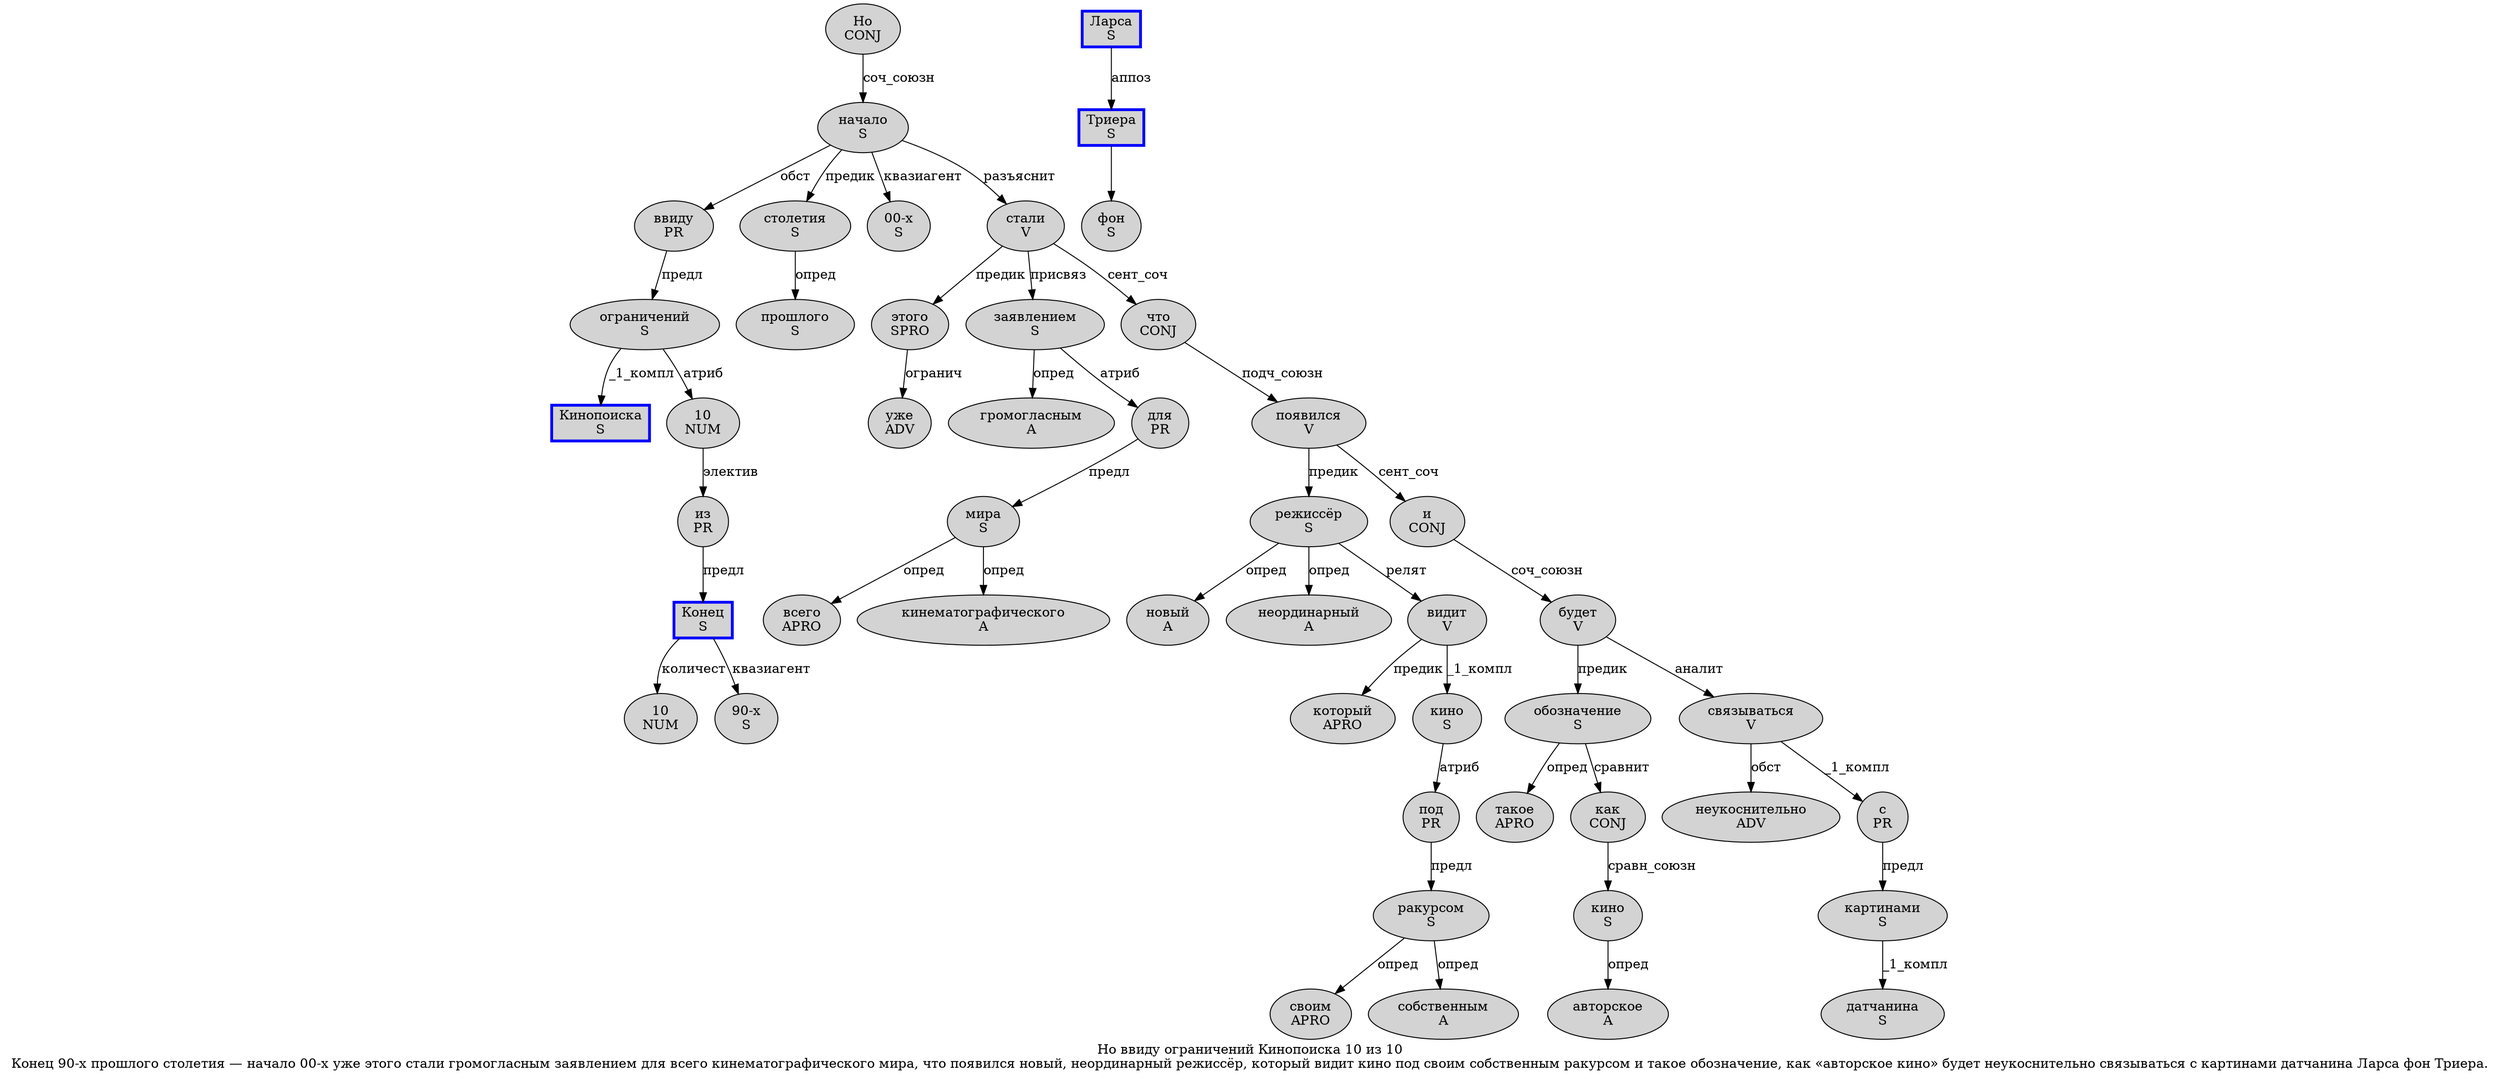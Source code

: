 digraph SENTENCE_1235 {
	graph [label="Но ввиду ограничений Кинопоиска 10 из 10
Конец 90-х прошлого столетия — начало 00-х уже этого стали громогласным заявлением для всего кинематографического мира, что появился новый, неординарный режиссёр, который видит кино под своим собственным ракурсом и такое обозначение, как «авторское кино» будет неукоснительно связываться с картинами датчанина Ларса фон Триера."]
	node [style=filled]
		0 [label="Но
CONJ" color="" fillcolor=lightgray penwidth=1 shape=ellipse]
		1 [label="ввиду
PR" color="" fillcolor=lightgray penwidth=1 shape=ellipse]
		2 [label="ограничений
S" color="" fillcolor=lightgray penwidth=1 shape=ellipse]
		3 [label="Кинопоиска
S" color=blue fillcolor=lightgray penwidth=3 shape=box]
		4 [label="10
NUM" color="" fillcolor=lightgray penwidth=1 shape=ellipse]
		5 [label="из
PR" color="" fillcolor=lightgray penwidth=1 shape=ellipse]
		6 [label="10
NUM" color="" fillcolor=lightgray penwidth=1 shape=ellipse]
		7 [label="Конец
S" color=blue fillcolor=lightgray penwidth=3 shape=box]
		8 [label="90-х
S" color="" fillcolor=lightgray penwidth=1 shape=ellipse]
		9 [label="прошлого
S" color="" fillcolor=lightgray penwidth=1 shape=ellipse]
		10 [label="столетия
S" color="" fillcolor=lightgray penwidth=1 shape=ellipse]
		12 [label="начало
S" color="" fillcolor=lightgray penwidth=1 shape=ellipse]
		13 [label="00-х
S" color="" fillcolor=lightgray penwidth=1 shape=ellipse]
		14 [label="уже
ADV" color="" fillcolor=lightgray penwidth=1 shape=ellipse]
		15 [label="этого
SPRO" color="" fillcolor=lightgray penwidth=1 shape=ellipse]
		16 [label="стали
V" color="" fillcolor=lightgray penwidth=1 shape=ellipse]
		17 [label="громогласным
A" color="" fillcolor=lightgray penwidth=1 shape=ellipse]
		18 [label="заявлением
S" color="" fillcolor=lightgray penwidth=1 shape=ellipse]
		19 [label="для
PR" color="" fillcolor=lightgray penwidth=1 shape=ellipse]
		20 [label="всего
APRO" color="" fillcolor=lightgray penwidth=1 shape=ellipse]
		21 [label="кинематографического
A" color="" fillcolor=lightgray penwidth=1 shape=ellipse]
		22 [label="мира
S" color="" fillcolor=lightgray penwidth=1 shape=ellipse]
		24 [label="что
CONJ" color="" fillcolor=lightgray penwidth=1 shape=ellipse]
		25 [label="появился
V" color="" fillcolor=lightgray penwidth=1 shape=ellipse]
		26 [label="новый
A" color="" fillcolor=lightgray penwidth=1 shape=ellipse]
		28 [label="неординарный
A" color="" fillcolor=lightgray penwidth=1 shape=ellipse]
		29 [label="режиссёр
S" color="" fillcolor=lightgray penwidth=1 shape=ellipse]
		31 [label="который
APRO" color="" fillcolor=lightgray penwidth=1 shape=ellipse]
		32 [label="видит
V" color="" fillcolor=lightgray penwidth=1 shape=ellipse]
		33 [label="кино
S" color="" fillcolor=lightgray penwidth=1 shape=ellipse]
		34 [label="под
PR" color="" fillcolor=lightgray penwidth=1 shape=ellipse]
		35 [label="своим
APRO" color="" fillcolor=lightgray penwidth=1 shape=ellipse]
		36 [label="собственным
A" color="" fillcolor=lightgray penwidth=1 shape=ellipse]
		37 [label="ракурсом
S" color="" fillcolor=lightgray penwidth=1 shape=ellipse]
		38 [label="и
CONJ" color="" fillcolor=lightgray penwidth=1 shape=ellipse]
		39 [label="такое
APRO" color="" fillcolor=lightgray penwidth=1 shape=ellipse]
		40 [label="обозначение
S" color="" fillcolor=lightgray penwidth=1 shape=ellipse]
		42 [label="как
CONJ" color="" fillcolor=lightgray penwidth=1 shape=ellipse]
		44 [label="авторское
A" color="" fillcolor=lightgray penwidth=1 shape=ellipse]
		45 [label="кино
S" color="" fillcolor=lightgray penwidth=1 shape=ellipse]
		47 [label="будет
V" color="" fillcolor=lightgray penwidth=1 shape=ellipse]
		48 [label="неукоснительно
ADV" color="" fillcolor=lightgray penwidth=1 shape=ellipse]
		49 [label="связываться
V" color="" fillcolor=lightgray penwidth=1 shape=ellipse]
		50 [label="с
PR" color="" fillcolor=lightgray penwidth=1 shape=ellipse]
		51 [label="картинами
S" color="" fillcolor=lightgray penwidth=1 shape=ellipse]
		52 [label="датчанина
S" color="" fillcolor=lightgray penwidth=1 shape=ellipse]
		53 [label="Ларса
S" color=blue fillcolor=lightgray penwidth=3 shape=box]
		54 [label="фон
S" color="" fillcolor=lightgray penwidth=1 shape=ellipse]
		55 [label="Триера
S" color=blue fillcolor=lightgray penwidth=3 shape=box]
			32 -> 31 [label="предик"]
			32 -> 33 [label="_1_компл"]
			51 -> 52 [label="_1_компл"]
			7 -> 6 [label="количест"]
			7 -> 8 [label="квазиагент"]
			12 -> 1 [label="обст"]
			12 -> 10 [label="предик"]
			12 -> 13 [label="квазиагент"]
			12 -> 16 [label="разъяснит"]
			5 -> 7 [label="предл"]
			15 -> 14 [label="огранич"]
			24 -> 25 [label="подч_союзн"]
			49 -> 48 [label="обст"]
			49 -> 50 [label="_1_компл"]
			19 -> 22 [label="предл"]
			53 -> 55 [label="аппоз"]
			18 -> 17 [label="опред"]
			18 -> 19 [label="атриб"]
			1 -> 2 [label="предл"]
			37 -> 35 [label="опред"]
			37 -> 36 [label="опред"]
			0 -> 12 [label="соч_союзн"]
			22 -> 20 [label="опред"]
			22 -> 21 [label="опред"]
			2 -> 3 [label="_1_компл"]
			2 -> 4 [label="атриб"]
			4 -> 5 [label="электив"]
			47 -> 40 [label="предик"]
			47 -> 49 [label="аналит"]
			33 -> 34 [label="атриб"]
			38 -> 47 [label="соч_союзн"]
			45 -> 44 [label="опред"]
			16 -> 15 [label="предик"]
			16 -> 18 [label="присвяз"]
			16 -> 24 [label="сент_соч"]
			34 -> 37 [label="предл"]
			50 -> 51 [label="предл"]
			42 -> 45 [label="сравн_союзн"]
			25 -> 29 [label="предик"]
			25 -> 38 [label="сент_соч"]
			40 -> 39 [label="опред"]
			40 -> 42 [label="сравнит"]
			29 -> 26 [label="опред"]
			29 -> 28 [label="опред"]
			29 -> 32 [label="релят"]
			10 -> 9 [label="опред"]
			55 -> 54
}